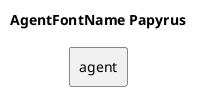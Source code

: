 @startuml
'!include ../../../plantuml-styles/plantuml-ae-skinparam-ex.iuml

title AgentFontName Papyrus
skinparam AgentFontName Papyrus

agent agent


@enduml